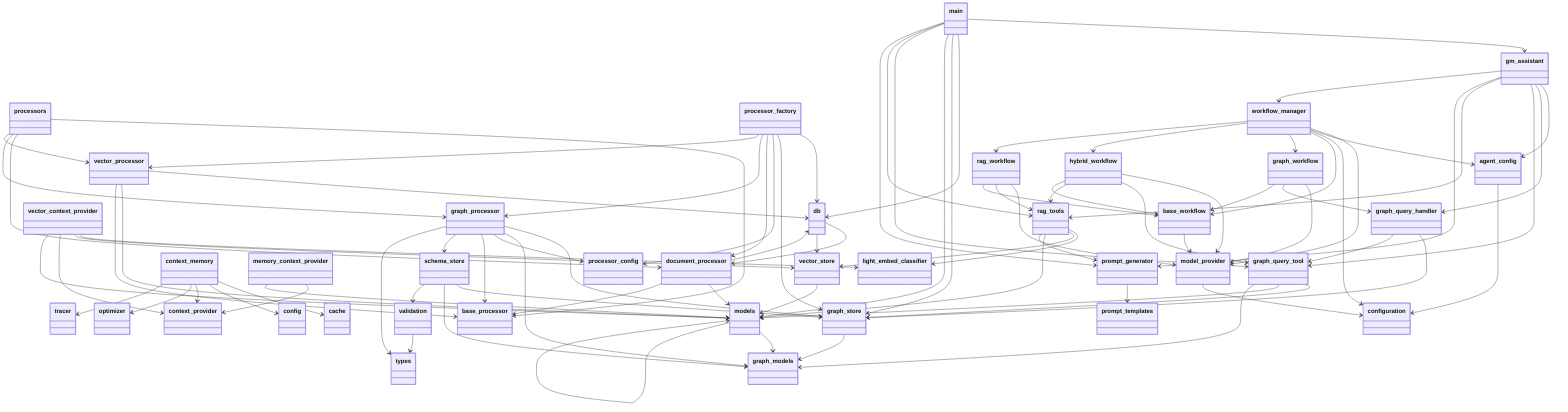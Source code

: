 classDiagram
  class gm_assistant {
  }
  class light_embed_classifier {
  }
  class db {
  }
  class document_processor {
  }
  class graph_store {
  }
  class vector_store {
  }
  class model_provider {
  }
  class main {
  }
  class cache {
  }
  class config {
  }
  class context_memory {
  }
  class context_provider {
  }
  class memory_context_provider {
  }
  class optimizer {
  }
  class tracer {
  }
  class vector_context_provider {
  }
  class models {
  }
  class agent_config {
  }
  class configuration {
  }
  class graph_models {
  }
  class models {
  }
  class processor_config {
  }
  class processors {
  }
  class base_processor {
  }
  class document_processor {
  }
  class graph_processor {
  }
  class vector_processor {
  }
  class schema_store {
  }
  class types {
  }
  class validation {
  }
  class graph_query_handler {
  }
  class graph_query_tool {
  }
  class rag_tools {
  }
  class processor_factory {
  }
  class prompt_generator {
  }
  class prompt_templates {
  }
  class base_workflow {
  }
  class graph_workflow {
  }
  class hybrid_workflow {
  }
  class rag_workflow {
  }
  class workflow_manager {
  }
  gm_assistant --> agent_config
  gm_assistant --> graph_query_handler
  gm_assistant --> graph_query_tool
  gm_assistant --> rag_tools
  gm_assistant --> prompt_generator
  gm_assistant --> workflow_manager
  db --> document_processor
  db --> vector_store
  document_processor --> db
  document_processor --> models
  graph_store --> graph_models
  vector_store --> models
  model_provider --> configuration
  main --> gm_assistant
  main --> db
  main --> graph_store
  main --> models
  main --> graph_query_tool
  main --> rag_tools
  main --> prompt_generator
  context_memory --> cache
  context_memory --> config
  context_memory --> context_provider
  context_memory --> optimizer
  context_memory --> tracer
  memory_context_provider --> context_provider
  memory_context_provider --> models
  vector_context_provider --> light_embed_classifier
  vector_context_provider --> vector_store
  vector_context_provider --> context_provider
  vector_context_provider --> models
  models --> graph_models
  models --> models
  agent_config --> configuration
  processors --> base_processor
  processors --> document_processor
  processors --> graph_processor
  processors --> vector_processor
  document_processor --> base_processor
  graph_processor --> graph_store
  graph_processor --> graph_models
  graph_processor --> processor_config
  graph_processor --> base_processor
  graph_processor --> schema_store
  graph_processor --> types
  vector_processor --> db
  vector_processor --> models
  vector_processor --> base_processor
  schema_store --> graph_store
  schema_store --> graph_models
  schema_store --> validation
  validation --> types
  graph_query_handler --> graph_store
  graph_query_handler --> graph_query_tool
  graph_query_tool --> graph_store
  graph_query_tool --> models
  graph_query_tool --> graph_models
  rag_tools --> light_embed_classifier
  rag_tools --> vector_store
  rag_tools --> models
  rag_tools --> prompt_generator
  processor_factory --> db
  processor_factory --> graph_store
  processor_factory --> processor_config
  processor_factory --> document_processor
  processor_factory --> graph_processor
  processor_factory --> vector_processor
  prompt_generator --> prompt_templates
  base_workflow --> model_provider
  graph_workflow --> model_provider
  graph_workflow --> graph_query_handler
  graph_workflow --> base_workflow
  hybrid_workflow --> model_provider
  hybrid_workflow --> graph_query_tool
  hybrid_workflow --> rag_tools
  hybrid_workflow --> base_workflow
  rag_workflow --> model_provider
  rag_workflow --> rag_tools
  rag_workflow --> base_workflow
  workflow_manager --> model_provider
  workflow_manager --> agent_config
  workflow_manager --> configuration
  workflow_manager --> base_workflow
  workflow_manager --> graph_workflow
  workflow_manager --> hybrid_workflow
  workflow_manager --> rag_workflow